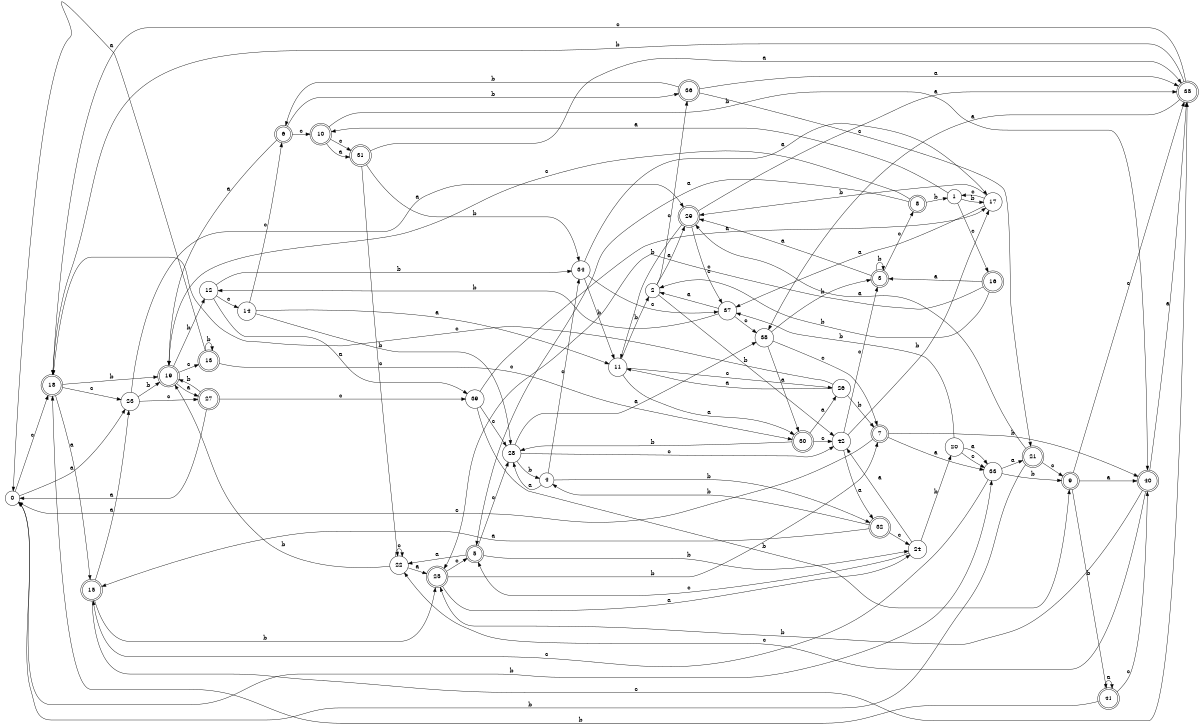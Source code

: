 digraph n35_8 {
__start0 [label="" shape="none"];

rankdir=LR;
size="8,5";

s0 [style="filled", color="black", fillcolor="white" shape="circle", label="0"];
s1 [style="filled", color="black", fillcolor="white" shape="circle", label="1"];
s2 [style="filled", color="black", fillcolor="white" shape="circle", label="2"];
s3 [style="rounded,filled", color="black", fillcolor="white" shape="doublecircle", label="3"];
s4 [style="filled", color="black", fillcolor="white" shape="circle", label="4"];
s5 [style="rounded,filled", color="black", fillcolor="white" shape="doublecircle", label="5"];
s6 [style="rounded,filled", color="black", fillcolor="white" shape="doublecircle", label="6"];
s7 [style="rounded,filled", color="black", fillcolor="white" shape="doublecircle", label="7"];
s8 [style="rounded,filled", color="black", fillcolor="white" shape="doublecircle", label="8"];
s9 [style="rounded,filled", color="black", fillcolor="white" shape="doublecircle", label="9"];
s10 [style="rounded,filled", color="black", fillcolor="white" shape="doublecircle", label="10"];
s11 [style="filled", color="black", fillcolor="white" shape="circle", label="11"];
s12 [style="filled", color="black", fillcolor="white" shape="circle", label="12"];
s13 [style="rounded,filled", color="black", fillcolor="white" shape="doublecircle", label="13"];
s14 [style="filled", color="black", fillcolor="white" shape="circle", label="14"];
s15 [style="rounded,filled", color="black", fillcolor="white" shape="doublecircle", label="15"];
s16 [style="rounded,filled", color="black", fillcolor="white" shape="doublecircle", label="16"];
s17 [style="filled", color="black", fillcolor="white" shape="circle", label="17"];
s18 [style="rounded,filled", color="black", fillcolor="white" shape="doublecircle", label="18"];
s19 [style="rounded,filled", color="black", fillcolor="white" shape="doublecircle", label="19"];
s20 [style="filled", color="black", fillcolor="white" shape="circle", label="20"];
s21 [style="rounded,filled", color="black", fillcolor="white" shape="doublecircle", label="21"];
s22 [style="filled", color="black", fillcolor="white" shape="circle", label="22"];
s23 [style="filled", color="black", fillcolor="white" shape="circle", label="23"];
s24 [style="filled", color="black", fillcolor="white" shape="circle", label="24"];
s25 [style="rounded,filled", color="black", fillcolor="white" shape="doublecircle", label="25"];
s26 [style="filled", color="black", fillcolor="white" shape="circle", label="26"];
s27 [style="rounded,filled", color="black", fillcolor="white" shape="doublecircle", label="27"];
s28 [style="filled", color="black", fillcolor="white" shape="circle", label="28"];
s29 [style="rounded,filled", color="black", fillcolor="white" shape="doublecircle", label="29"];
s30 [style="rounded,filled", color="black", fillcolor="white" shape="doublecircle", label="30"];
s31 [style="rounded,filled", color="black", fillcolor="white" shape="doublecircle", label="31"];
s32 [style="rounded,filled", color="black", fillcolor="white" shape="doublecircle", label="32"];
s33 [style="filled", color="black", fillcolor="white" shape="circle", label="33"];
s34 [style="filled", color="black", fillcolor="white" shape="circle", label="34"];
s35 [style="rounded,filled", color="black", fillcolor="white" shape="doublecircle", label="35"];
s36 [style="rounded,filled", color="black", fillcolor="white" shape="doublecircle", label="36"];
s37 [style="filled", color="black", fillcolor="white" shape="circle", label="37"];
s38 [style="filled", color="black", fillcolor="white" shape="circle", label="38"];
s39 [style="filled", color="black", fillcolor="white" shape="circle", label="39"];
s40 [style="rounded,filled", color="black", fillcolor="white" shape="doublecircle", label="40"];
s41 [style="rounded,filled", color="black", fillcolor="white" shape="doublecircle", label="41"];
s42 [style="filled", color="black", fillcolor="white" shape="circle", label="42"];
s0 -> s23 [label="a"];
s0 -> s33 [label="b"];
s0 -> s18 [label="c"];
s1 -> s10 [label="a"];
s1 -> s17 [label="b"];
s1 -> s16 [label="c"];
s2 -> s29 [label="a"];
s2 -> s42 [label="b"];
s2 -> s36 [label="c"];
s3 -> s29 [label="a"];
s3 -> s3 [label="b"];
s3 -> s8 [label="c"];
s4 -> s28 [label="a"];
s4 -> s32 [label="b"];
s4 -> s34 [label="c"];
s5 -> s22 [label="a"];
s5 -> s24 [label="b"];
s5 -> s28 [label="c"];
s6 -> s19 [label="a"];
s6 -> s36 [label="b"];
s6 -> s10 [label="c"];
s7 -> s33 [label="a"];
s7 -> s40 [label="b"];
s7 -> s0 [label="c"];
s8 -> s5 [label="a"];
s8 -> s1 [label="b"];
s8 -> s19 [label="c"];
s9 -> s40 [label="a"];
s9 -> s41 [label="b"];
s9 -> s35 [label="c"];
s10 -> s31 [label="a"];
s10 -> s40 [label="b"];
s10 -> s31 [label="c"];
s11 -> s30 [label="a"];
s11 -> s2 [label="b"];
s11 -> s26 [label="c"];
s12 -> s39 [label="a"];
s12 -> s34 [label="b"];
s12 -> s14 [label="c"];
s13 -> s0 [label="a"];
s13 -> s13 [label="b"];
s13 -> s30 [label="c"];
s14 -> s11 [label="a"];
s14 -> s28 [label="b"];
s14 -> s6 [label="c"];
s15 -> s23 [label="a"];
s15 -> s25 [label="b"];
s15 -> s35 [label="c"];
s16 -> s3 [label="a"];
s16 -> s2 [label="b"];
s16 -> s25 [label="c"];
s17 -> s37 [label="a"];
s17 -> s29 [label="b"];
s17 -> s1 [label="c"];
s18 -> s15 [label="a"];
s18 -> s19 [label="b"];
s18 -> s23 [label="c"];
s19 -> s27 [label="a"];
s19 -> s12 [label="b"];
s19 -> s13 [label="c"];
s20 -> s33 [label="a"];
s20 -> s37 [label="b"];
s20 -> s33 [label="c"];
s21 -> s29 [label="a"];
s21 -> s0 [label="b"];
s21 -> s9 [label="c"];
s22 -> s25 [label="a"];
s22 -> s19 [label="b"];
s22 -> s22 [label="c"];
s23 -> s29 [label="a"];
s23 -> s19 [label="b"];
s23 -> s27 [label="c"];
s24 -> s42 [label="a"];
s24 -> s20 [label="b"];
s24 -> s5 [label="c"];
s25 -> s24 [label="a"];
s25 -> s7 [label="b"];
s25 -> s5 [label="c"];
s26 -> s11 [label="a"];
s26 -> s7 [label="b"];
s26 -> s18 [label="c"];
s27 -> s0 [label="a"];
s27 -> s19 [label="b"];
s27 -> s39 [label="c"];
s28 -> s38 [label="a"];
s28 -> s4 [label="b"];
s28 -> s42 [label="c"];
s29 -> s35 [label="a"];
s29 -> s11 [label="b"];
s29 -> s37 [label="c"];
s30 -> s26 [label="a"];
s30 -> s28 [label="b"];
s30 -> s42 [label="c"];
s31 -> s35 [label="a"];
s31 -> s34 [label="b"];
s31 -> s22 [label="c"];
s32 -> s15 [label="a"];
s32 -> s4 [label="b"];
s32 -> s24 [label="c"];
s33 -> s21 [label="a"];
s33 -> s9 [label="b"];
s33 -> s15 [label="c"];
s34 -> s17 [label="a"];
s34 -> s11 [label="b"];
s34 -> s37 [label="c"];
s35 -> s38 [label="a"];
s35 -> s18 [label="b"];
s35 -> s18 [label="c"];
s36 -> s35 [label="a"];
s36 -> s6 [label="b"];
s36 -> s21 [label="c"];
s37 -> s2 [label="a"];
s37 -> s12 [label="b"];
s37 -> s38 [label="c"];
s38 -> s30 [label="a"];
s38 -> s3 [label="b"];
s38 -> s7 [label="c"];
s39 -> s17 [label="a"];
s39 -> s9 [label="b"];
s39 -> s28 [label="c"];
s40 -> s35 [label="a"];
s40 -> s25 [label="b"];
s40 -> s22 [label="c"];
s41 -> s41 [label="a"];
s41 -> s18 [label="b"];
s41 -> s40 [label="c"];
s42 -> s32 [label="a"];
s42 -> s17 [label="b"];
s42 -> s3 [label="c"];

}